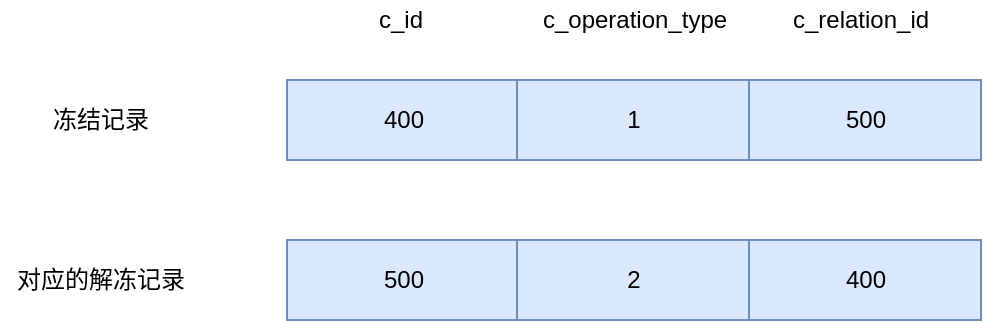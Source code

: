 <mxfile version="15.5.6" type="github">
  <diagram id="cwfKs6KwY57JWzBpP7kq" name="Page-1">
    <mxGraphModel dx="946" dy="536" grid="1" gridSize="10" guides="1" tooltips="1" connect="1" arrows="1" fold="1" page="1" pageScale="1" pageWidth="827" pageHeight="1169" math="0" shadow="0">
      <root>
        <mxCell id="0" />
        <mxCell id="1" parent="0" />
        <mxCell id="jqCtrTQcVhUolQ3oMNVB-32" value="c_id" style="text;html=1;align=center;verticalAlign=middle;resizable=0;points=[];autosize=1;strokeColor=none;fillColor=none;" vertex="1" parent="1">
          <mxGeometry x="360" y="200" width="40" height="20" as="geometry" />
        </mxCell>
        <mxCell id="jqCtrTQcVhUolQ3oMNVB-33" value="c_relation_id" style="text;html=1;align=center;verticalAlign=middle;resizable=0;points=[];autosize=1;strokeColor=none;fillColor=none;" vertex="1" parent="1">
          <mxGeometry x="570" y="200" width="80" height="20" as="geometry" />
        </mxCell>
        <mxCell id="jqCtrTQcVhUolQ3oMNVB-34" value="&lt;span style=&quot;text-align: left&quot;&gt;c_operation_type&lt;/span&gt;" style="text;html=1;align=center;verticalAlign=middle;resizable=0;points=[];autosize=1;strokeColor=none;fillColor=none;" vertex="1" parent="1">
          <mxGeometry x="442" y="200" width="110" height="20" as="geometry" />
        </mxCell>
        <mxCell id="jqCtrTQcVhUolQ3oMNVB-35" value="冻结记录" style="text;html=1;align=center;verticalAlign=middle;resizable=0;points=[];autosize=1;strokeColor=none;fillColor=none;" vertex="1" parent="1">
          <mxGeometry x="200" y="250" width="60" height="20" as="geometry" />
        </mxCell>
        <mxCell id="jqCtrTQcVhUolQ3oMNVB-36" value="对应的解冻记录" style="text;html=1;align=center;verticalAlign=middle;resizable=0;points=[];autosize=1;strokeColor=none;fillColor=none;" vertex="1" parent="1">
          <mxGeometry x="180" y="330" width="100" height="20" as="geometry" />
        </mxCell>
        <mxCell id="jqCtrTQcVhUolQ3oMNVB-37" value="400" style="rounded=0;whiteSpace=wrap;html=1;fillColor=#dae8fc;strokeColor=#6c8ebf;" vertex="1" parent="1">
          <mxGeometry x="323.5" y="240" width="116" height="40" as="geometry" />
        </mxCell>
        <mxCell id="jqCtrTQcVhUolQ3oMNVB-38" value="1" style="rounded=0;whiteSpace=wrap;html=1;fillColor=#dae8fc;strokeColor=#6c8ebf;" vertex="1" parent="1">
          <mxGeometry x="438.5" y="240" width="116" height="40" as="geometry" />
        </mxCell>
        <mxCell id="jqCtrTQcVhUolQ3oMNVB-39" value="500" style="rounded=0;whiteSpace=wrap;html=1;fillColor=#dae8fc;strokeColor=#6c8ebf;" vertex="1" parent="1">
          <mxGeometry x="554.5" y="240" width="116" height="40" as="geometry" />
        </mxCell>
        <mxCell id="jqCtrTQcVhUolQ3oMNVB-40" value="500" style="rounded=0;whiteSpace=wrap;html=1;fillColor=#dae8fc;strokeColor=#6c8ebf;" vertex="1" parent="1">
          <mxGeometry x="323.5" y="320" width="116" height="40" as="geometry" />
        </mxCell>
        <mxCell id="jqCtrTQcVhUolQ3oMNVB-41" value="2" style="rounded=0;whiteSpace=wrap;html=1;fillColor=#dae8fc;strokeColor=#6c8ebf;" vertex="1" parent="1">
          <mxGeometry x="438.5" y="320" width="116" height="40" as="geometry" />
        </mxCell>
        <mxCell id="jqCtrTQcVhUolQ3oMNVB-42" value="400" style="rounded=0;whiteSpace=wrap;html=1;fillColor=#dae8fc;strokeColor=#6c8ebf;" vertex="1" parent="1">
          <mxGeometry x="554.5" y="320" width="116" height="40" as="geometry" />
        </mxCell>
      </root>
    </mxGraphModel>
  </diagram>
</mxfile>
